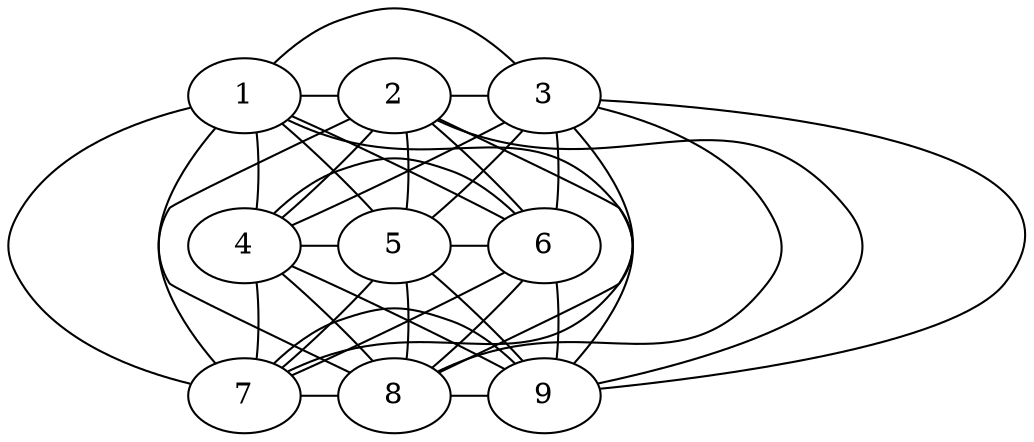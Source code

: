 graph G{
{rank=same 1 2 3} -- {rank=same 4 5 6} -- {rank=same 7 8 9}[style=invis]
1 -- 2
1 -- 3
1 -- 4
1 -- 5
1 -- 6
1 -- 7
1 -- 8
1 -- 9
2 -- 3
2 -- 4
2 -- 5
2 -- 6
2 -- 7
2 -- 8
2 -- 9
3 -- 4
3 -- 5
3 -- 6
3 -- 7
3 -- 8
3 -- 9
4 -- 5
4 -- 6
4 -- 7
4 -- 8
4 -- 9
5 -- 6
5 -- 7
5 -- 8
5 -- 9
6 -- 7
6 -- 8
6 -- 9
7 -- 8
7 -- 9
8 -- 9
}
